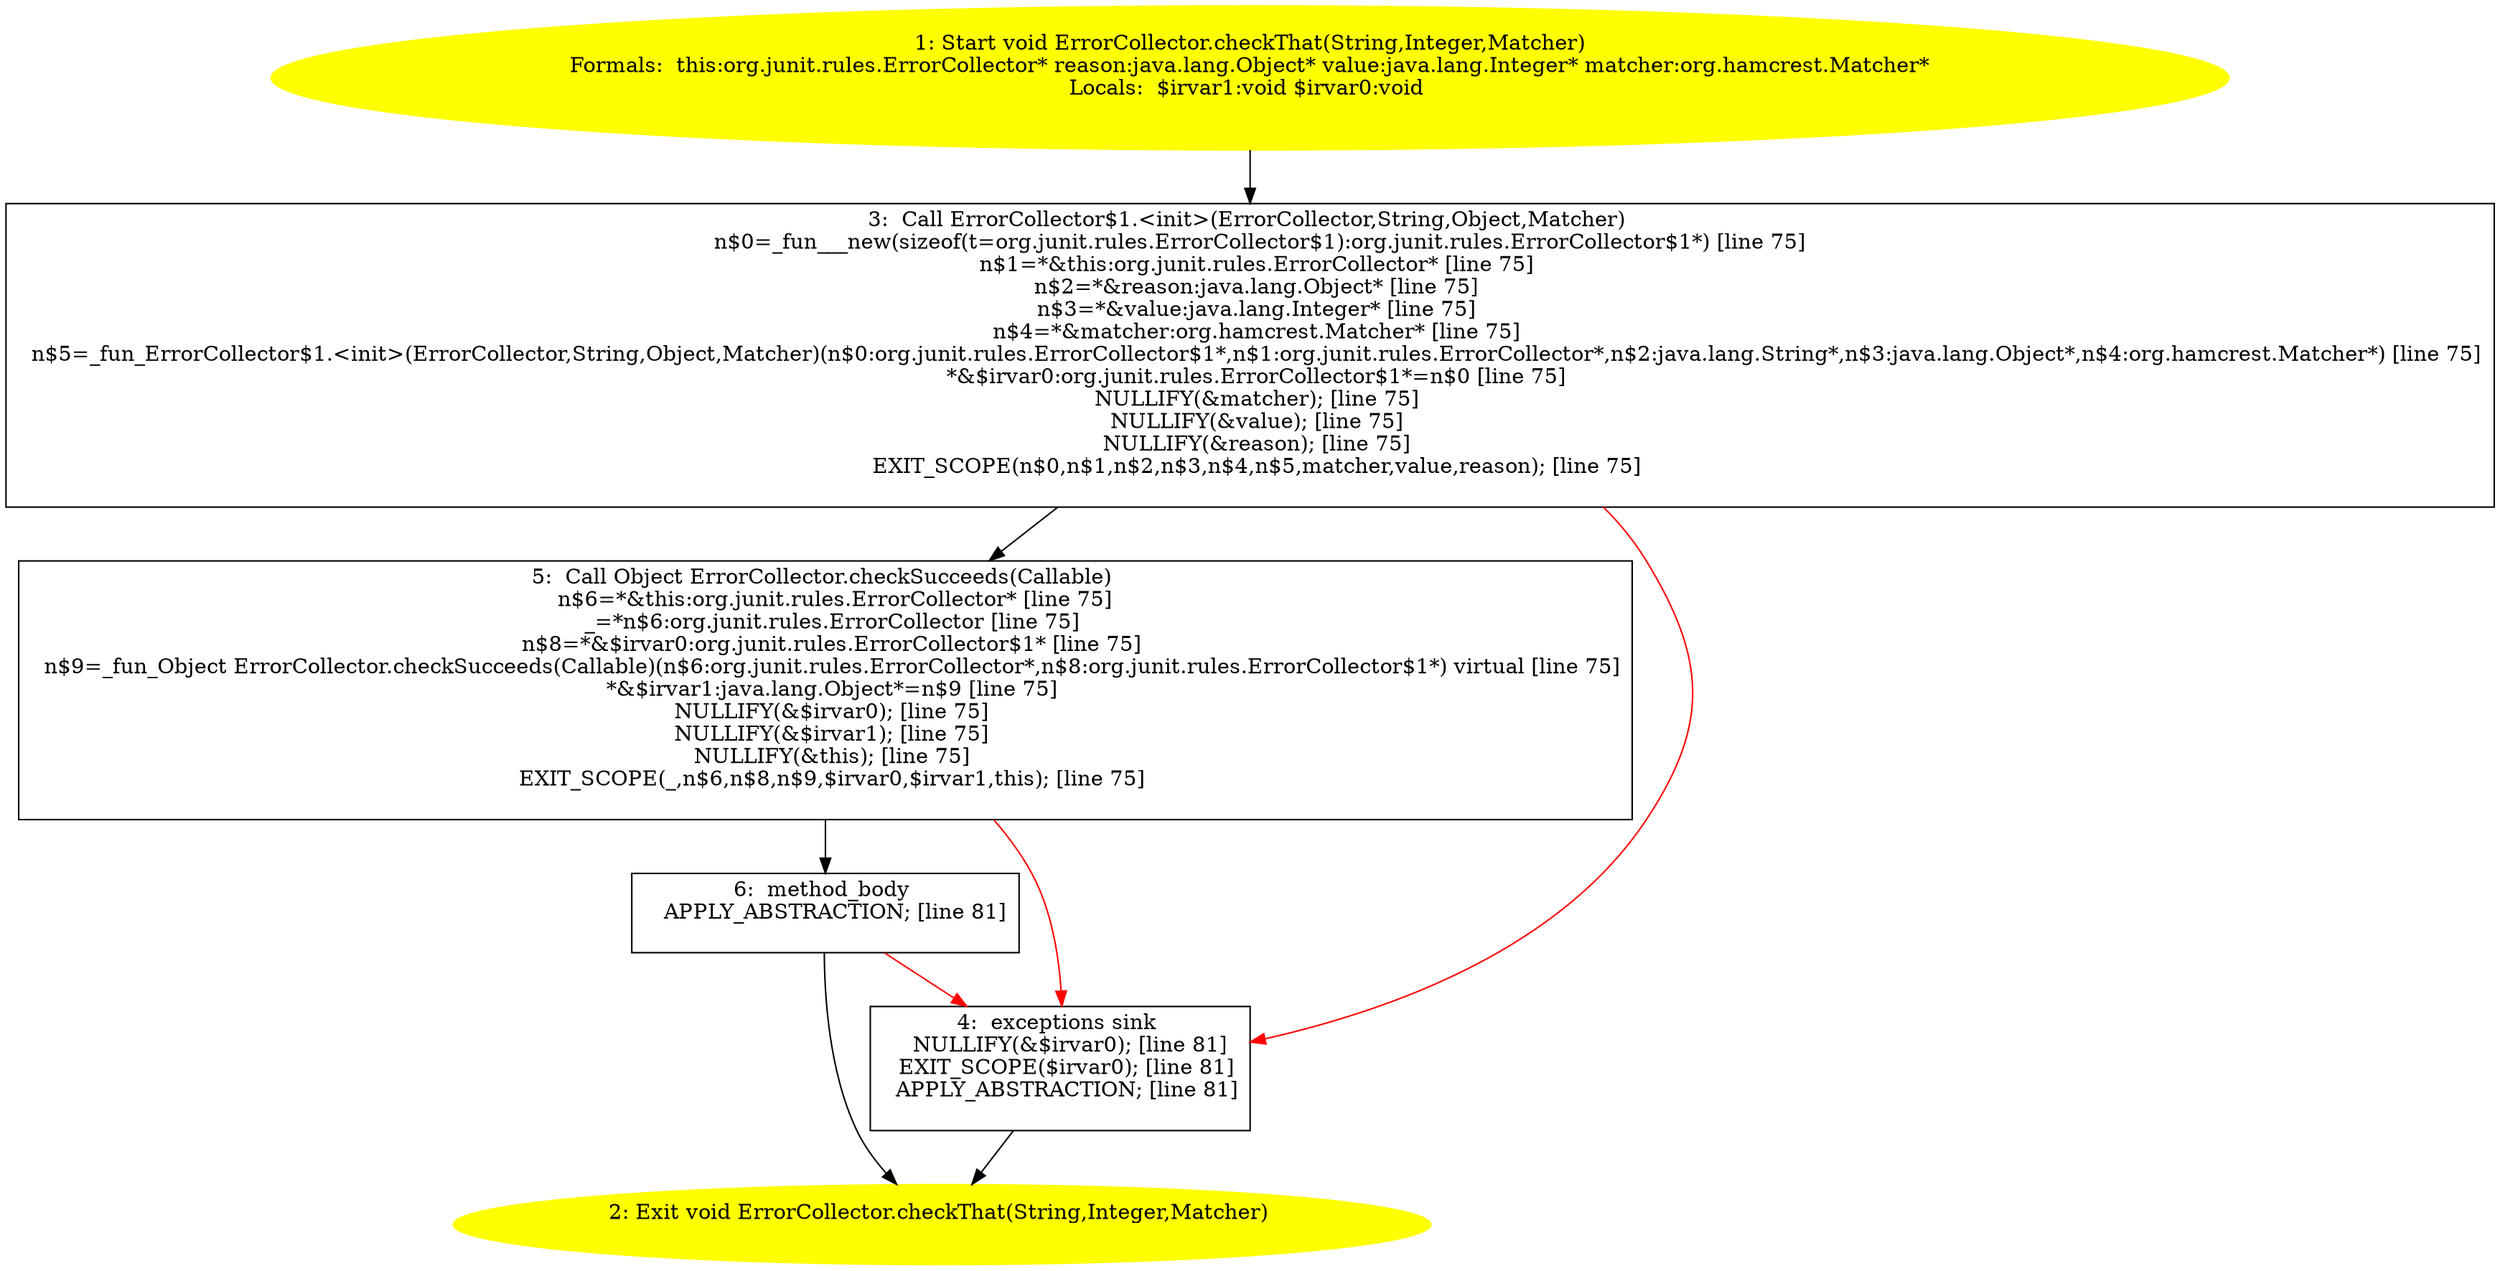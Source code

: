 /* @generated */
digraph cfg {
"org.junit.rules.ErrorCollector.checkThat(java.lang.String,java.lang.Integer,org.hamcrest.Matcher):vo.a6c2db4b7ef89bde8306b662d1297538_1" [label="1: Start void ErrorCollector.checkThat(String,Integer,Matcher)\nFormals:  this:org.junit.rules.ErrorCollector* reason:java.lang.Object* value:java.lang.Integer* matcher:org.hamcrest.Matcher*\nLocals:  $irvar1:void $irvar0:void \n  " color=yellow style=filled]
	

	 "org.junit.rules.ErrorCollector.checkThat(java.lang.String,java.lang.Integer,org.hamcrest.Matcher):vo.a6c2db4b7ef89bde8306b662d1297538_1" -> "org.junit.rules.ErrorCollector.checkThat(java.lang.String,java.lang.Integer,org.hamcrest.Matcher):vo.a6c2db4b7ef89bde8306b662d1297538_3" ;
"org.junit.rules.ErrorCollector.checkThat(java.lang.String,java.lang.Integer,org.hamcrest.Matcher):vo.a6c2db4b7ef89bde8306b662d1297538_2" [label="2: Exit void ErrorCollector.checkThat(String,Integer,Matcher) \n  " color=yellow style=filled]
	

"org.junit.rules.ErrorCollector.checkThat(java.lang.String,java.lang.Integer,org.hamcrest.Matcher):vo.a6c2db4b7ef89bde8306b662d1297538_3" [label="3:  Call ErrorCollector$1.<init>(ErrorCollector,String,Object,Matcher) \n   n$0=_fun___new(sizeof(t=org.junit.rules.ErrorCollector$1):org.junit.rules.ErrorCollector$1*) [line 75]\n  n$1=*&this:org.junit.rules.ErrorCollector* [line 75]\n  n$2=*&reason:java.lang.Object* [line 75]\n  n$3=*&value:java.lang.Integer* [line 75]\n  n$4=*&matcher:org.hamcrest.Matcher* [line 75]\n  n$5=_fun_ErrorCollector$1.<init>(ErrorCollector,String,Object,Matcher)(n$0:org.junit.rules.ErrorCollector$1*,n$1:org.junit.rules.ErrorCollector*,n$2:java.lang.String*,n$3:java.lang.Object*,n$4:org.hamcrest.Matcher*) [line 75]\n  *&$irvar0:org.junit.rules.ErrorCollector$1*=n$0 [line 75]\n  NULLIFY(&matcher); [line 75]\n  NULLIFY(&value); [line 75]\n  NULLIFY(&reason); [line 75]\n  EXIT_SCOPE(n$0,n$1,n$2,n$3,n$4,n$5,matcher,value,reason); [line 75]\n " shape="box"]
	

	 "org.junit.rules.ErrorCollector.checkThat(java.lang.String,java.lang.Integer,org.hamcrest.Matcher):vo.a6c2db4b7ef89bde8306b662d1297538_3" -> "org.junit.rules.ErrorCollector.checkThat(java.lang.String,java.lang.Integer,org.hamcrest.Matcher):vo.a6c2db4b7ef89bde8306b662d1297538_5" ;
	 "org.junit.rules.ErrorCollector.checkThat(java.lang.String,java.lang.Integer,org.hamcrest.Matcher):vo.a6c2db4b7ef89bde8306b662d1297538_3" -> "org.junit.rules.ErrorCollector.checkThat(java.lang.String,java.lang.Integer,org.hamcrest.Matcher):vo.a6c2db4b7ef89bde8306b662d1297538_4" [color="red" ];
"org.junit.rules.ErrorCollector.checkThat(java.lang.String,java.lang.Integer,org.hamcrest.Matcher):vo.a6c2db4b7ef89bde8306b662d1297538_4" [label="4:  exceptions sink \n   NULLIFY(&$irvar0); [line 81]\n  EXIT_SCOPE($irvar0); [line 81]\n  APPLY_ABSTRACTION; [line 81]\n " shape="box"]
	

	 "org.junit.rules.ErrorCollector.checkThat(java.lang.String,java.lang.Integer,org.hamcrest.Matcher):vo.a6c2db4b7ef89bde8306b662d1297538_4" -> "org.junit.rules.ErrorCollector.checkThat(java.lang.String,java.lang.Integer,org.hamcrest.Matcher):vo.a6c2db4b7ef89bde8306b662d1297538_2" ;
"org.junit.rules.ErrorCollector.checkThat(java.lang.String,java.lang.Integer,org.hamcrest.Matcher):vo.a6c2db4b7ef89bde8306b662d1297538_5" [label="5:  Call Object ErrorCollector.checkSucceeds(Callable) \n   n$6=*&this:org.junit.rules.ErrorCollector* [line 75]\n  _=*n$6:org.junit.rules.ErrorCollector [line 75]\n  n$8=*&$irvar0:org.junit.rules.ErrorCollector$1* [line 75]\n  n$9=_fun_Object ErrorCollector.checkSucceeds(Callable)(n$6:org.junit.rules.ErrorCollector*,n$8:org.junit.rules.ErrorCollector$1*) virtual [line 75]\n  *&$irvar1:java.lang.Object*=n$9 [line 75]\n  NULLIFY(&$irvar0); [line 75]\n  NULLIFY(&$irvar1); [line 75]\n  NULLIFY(&this); [line 75]\n  EXIT_SCOPE(_,n$6,n$8,n$9,$irvar0,$irvar1,this); [line 75]\n " shape="box"]
	

	 "org.junit.rules.ErrorCollector.checkThat(java.lang.String,java.lang.Integer,org.hamcrest.Matcher):vo.a6c2db4b7ef89bde8306b662d1297538_5" -> "org.junit.rules.ErrorCollector.checkThat(java.lang.String,java.lang.Integer,org.hamcrest.Matcher):vo.a6c2db4b7ef89bde8306b662d1297538_6" ;
	 "org.junit.rules.ErrorCollector.checkThat(java.lang.String,java.lang.Integer,org.hamcrest.Matcher):vo.a6c2db4b7ef89bde8306b662d1297538_5" -> "org.junit.rules.ErrorCollector.checkThat(java.lang.String,java.lang.Integer,org.hamcrest.Matcher):vo.a6c2db4b7ef89bde8306b662d1297538_4" [color="red" ];
"org.junit.rules.ErrorCollector.checkThat(java.lang.String,java.lang.Integer,org.hamcrest.Matcher):vo.a6c2db4b7ef89bde8306b662d1297538_6" [label="6:  method_body \n   APPLY_ABSTRACTION; [line 81]\n " shape="box"]
	

	 "org.junit.rules.ErrorCollector.checkThat(java.lang.String,java.lang.Integer,org.hamcrest.Matcher):vo.a6c2db4b7ef89bde8306b662d1297538_6" -> "org.junit.rules.ErrorCollector.checkThat(java.lang.String,java.lang.Integer,org.hamcrest.Matcher):vo.a6c2db4b7ef89bde8306b662d1297538_2" ;
	 "org.junit.rules.ErrorCollector.checkThat(java.lang.String,java.lang.Integer,org.hamcrest.Matcher):vo.a6c2db4b7ef89bde8306b662d1297538_6" -> "org.junit.rules.ErrorCollector.checkThat(java.lang.String,java.lang.Integer,org.hamcrest.Matcher):vo.a6c2db4b7ef89bde8306b662d1297538_4" [color="red" ];
}
